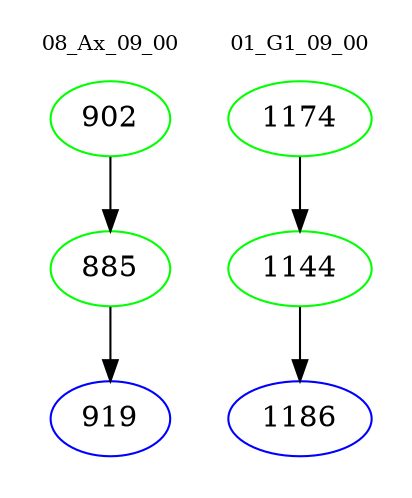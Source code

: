 digraph{
subgraph cluster_0 {
color = white
label = "08_Ax_09_00";
fontsize=10;
T0_902 [label="902", color="green"]
T0_902 -> T0_885 [color="black"]
T0_885 [label="885", color="green"]
T0_885 -> T0_919 [color="black"]
T0_919 [label="919", color="blue"]
}
subgraph cluster_1 {
color = white
label = "01_G1_09_00";
fontsize=10;
T1_1174 [label="1174", color="green"]
T1_1174 -> T1_1144 [color="black"]
T1_1144 [label="1144", color="green"]
T1_1144 -> T1_1186 [color="black"]
T1_1186 [label="1186", color="blue"]
}
}
